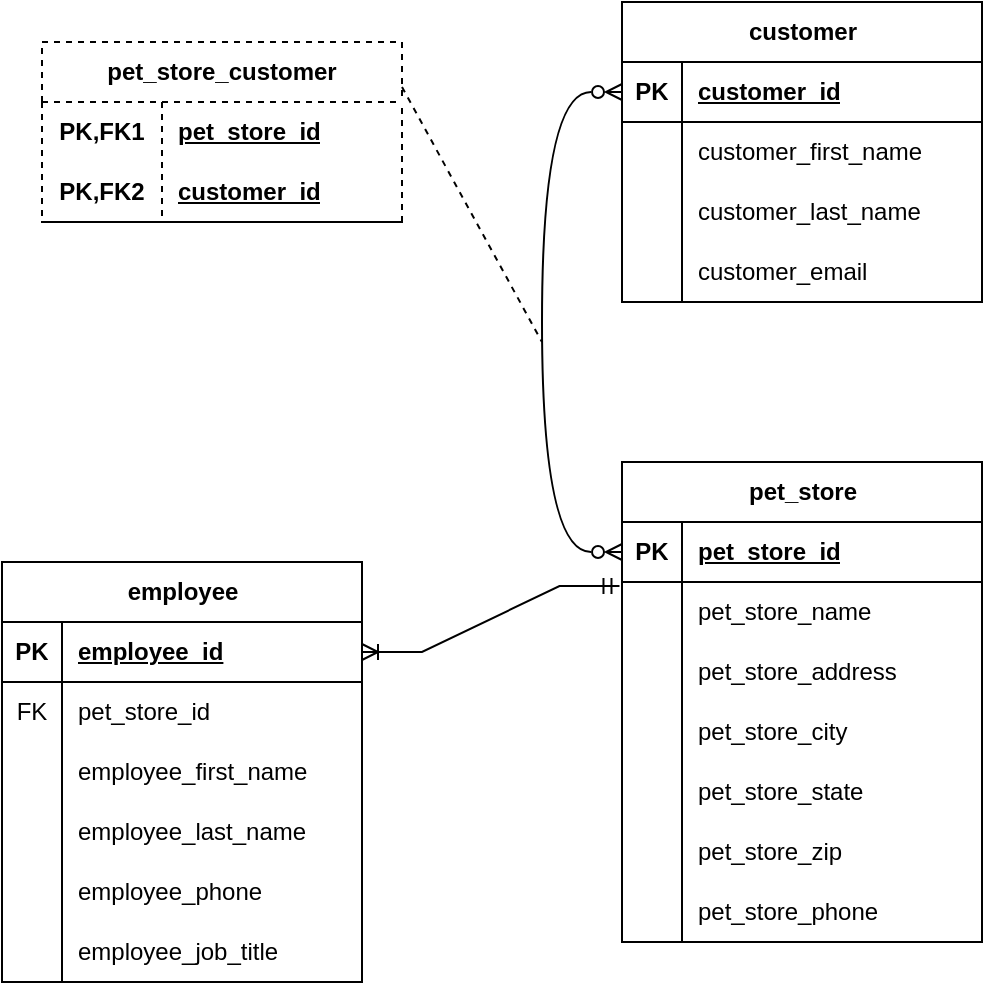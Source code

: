 <mxfile version="21.6.5" type="device">
  <diagram name="Page-1" id="3LHSw6PayXHBZ1cLP2KM">
    <mxGraphModel dx="1050" dy="629" grid="1" gridSize="10" guides="1" tooltips="1" connect="1" arrows="1" fold="1" page="1" pageScale="1" pageWidth="850" pageHeight="1100" math="0" shadow="0">
      <root>
        <mxCell id="0" />
        <mxCell id="1" parent="0" />
        <mxCell id="ho56Y3rEHhANrliBn6EM-1" value="pet_store" style="shape=table;startSize=30;container=1;collapsible=1;childLayout=tableLayout;fixedRows=1;rowLines=0;fontStyle=1;align=center;resizeLast=1;html=1;" vertex="1" parent="1">
          <mxGeometry x="440" y="290" width="180" height="240" as="geometry" />
        </mxCell>
        <mxCell id="ho56Y3rEHhANrliBn6EM-2" value="" style="shape=tableRow;horizontal=0;startSize=0;swimlaneHead=0;swimlaneBody=0;fillColor=none;collapsible=0;dropTarget=0;points=[[0,0.5],[1,0.5]];portConstraint=eastwest;top=0;left=0;right=0;bottom=1;" vertex="1" parent="ho56Y3rEHhANrliBn6EM-1">
          <mxGeometry y="30" width="180" height="30" as="geometry" />
        </mxCell>
        <mxCell id="ho56Y3rEHhANrliBn6EM-3" value="PK" style="shape=partialRectangle;connectable=0;fillColor=none;top=0;left=0;bottom=0;right=0;fontStyle=1;overflow=hidden;whiteSpace=wrap;html=1;" vertex="1" parent="ho56Y3rEHhANrliBn6EM-2">
          <mxGeometry width="30" height="30" as="geometry">
            <mxRectangle width="30" height="30" as="alternateBounds" />
          </mxGeometry>
        </mxCell>
        <mxCell id="ho56Y3rEHhANrliBn6EM-4" value="pet_store_id" style="shape=partialRectangle;connectable=0;fillColor=none;top=0;left=0;bottom=0;right=0;align=left;spacingLeft=6;fontStyle=5;overflow=hidden;whiteSpace=wrap;html=1;" vertex="1" parent="ho56Y3rEHhANrliBn6EM-2">
          <mxGeometry x="30" width="150" height="30" as="geometry">
            <mxRectangle width="150" height="30" as="alternateBounds" />
          </mxGeometry>
        </mxCell>
        <mxCell id="ho56Y3rEHhANrliBn6EM-5" value="" style="shape=tableRow;horizontal=0;startSize=0;swimlaneHead=0;swimlaneBody=0;fillColor=none;collapsible=0;dropTarget=0;points=[[0,0.5],[1,0.5]];portConstraint=eastwest;top=0;left=0;right=0;bottom=0;" vertex="1" parent="ho56Y3rEHhANrliBn6EM-1">
          <mxGeometry y="60" width="180" height="30" as="geometry" />
        </mxCell>
        <mxCell id="ho56Y3rEHhANrliBn6EM-6" value="" style="shape=partialRectangle;connectable=0;fillColor=none;top=0;left=0;bottom=0;right=0;editable=1;overflow=hidden;whiteSpace=wrap;html=1;" vertex="1" parent="ho56Y3rEHhANrliBn6EM-5">
          <mxGeometry width="30" height="30" as="geometry">
            <mxRectangle width="30" height="30" as="alternateBounds" />
          </mxGeometry>
        </mxCell>
        <mxCell id="ho56Y3rEHhANrliBn6EM-7" value="pet_store_name" style="shape=partialRectangle;connectable=0;fillColor=none;top=0;left=0;bottom=0;right=0;align=left;spacingLeft=6;overflow=hidden;whiteSpace=wrap;html=1;" vertex="1" parent="ho56Y3rEHhANrliBn6EM-5">
          <mxGeometry x="30" width="150" height="30" as="geometry">
            <mxRectangle width="150" height="30" as="alternateBounds" />
          </mxGeometry>
        </mxCell>
        <mxCell id="ho56Y3rEHhANrliBn6EM-8" value="" style="shape=tableRow;horizontal=0;startSize=0;swimlaneHead=0;swimlaneBody=0;fillColor=none;collapsible=0;dropTarget=0;points=[[0,0.5],[1,0.5]];portConstraint=eastwest;top=0;left=0;right=0;bottom=0;" vertex="1" parent="ho56Y3rEHhANrliBn6EM-1">
          <mxGeometry y="90" width="180" height="30" as="geometry" />
        </mxCell>
        <mxCell id="ho56Y3rEHhANrliBn6EM-9" value="" style="shape=partialRectangle;connectable=0;fillColor=none;top=0;left=0;bottom=0;right=0;editable=1;overflow=hidden;whiteSpace=wrap;html=1;" vertex="1" parent="ho56Y3rEHhANrliBn6EM-8">
          <mxGeometry width="30" height="30" as="geometry">
            <mxRectangle width="30" height="30" as="alternateBounds" />
          </mxGeometry>
        </mxCell>
        <mxCell id="ho56Y3rEHhANrliBn6EM-10" value="pet_store_address" style="shape=partialRectangle;connectable=0;fillColor=none;top=0;left=0;bottom=0;right=0;align=left;spacingLeft=6;overflow=hidden;whiteSpace=wrap;html=1;" vertex="1" parent="ho56Y3rEHhANrliBn6EM-8">
          <mxGeometry x="30" width="150" height="30" as="geometry">
            <mxRectangle width="150" height="30" as="alternateBounds" />
          </mxGeometry>
        </mxCell>
        <mxCell id="ho56Y3rEHhANrliBn6EM-11" value="" style="shape=tableRow;horizontal=0;startSize=0;swimlaneHead=0;swimlaneBody=0;fillColor=none;collapsible=0;dropTarget=0;points=[[0,0.5],[1,0.5]];portConstraint=eastwest;top=0;left=0;right=0;bottom=0;" vertex="1" parent="ho56Y3rEHhANrliBn6EM-1">
          <mxGeometry y="120" width="180" height="30" as="geometry" />
        </mxCell>
        <mxCell id="ho56Y3rEHhANrliBn6EM-12" value="" style="shape=partialRectangle;connectable=0;fillColor=none;top=0;left=0;bottom=0;right=0;editable=1;overflow=hidden;whiteSpace=wrap;html=1;" vertex="1" parent="ho56Y3rEHhANrliBn6EM-11">
          <mxGeometry width="30" height="30" as="geometry">
            <mxRectangle width="30" height="30" as="alternateBounds" />
          </mxGeometry>
        </mxCell>
        <mxCell id="ho56Y3rEHhANrliBn6EM-13" value="pet_store_city" style="shape=partialRectangle;connectable=0;fillColor=none;top=0;left=0;bottom=0;right=0;align=left;spacingLeft=6;overflow=hidden;whiteSpace=wrap;html=1;" vertex="1" parent="ho56Y3rEHhANrliBn6EM-11">
          <mxGeometry x="30" width="150" height="30" as="geometry">
            <mxRectangle width="150" height="30" as="alternateBounds" />
          </mxGeometry>
        </mxCell>
        <mxCell id="ho56Y3rEHhANrliBn6EM-14" style="shape=tableRow;horizontal=0;startSize=0;swimlaneHead=0;swimlaneBody=0;fillColor=none;collapsible=0;dropTarget=0;points=[[0,0.5],[1,0.5]];portConstraint=eastwest;top=0;left=0;right=0;bottom=0;" vertex="1" parent="ho56Y3rEHhANrliBn6EM-1">
          <mxGeometry y="150" width="180" height="30" as="geometry" />
        </mxCell>
        <mxCell id="ho56Y3rEHhANrliBn6EM-15" style="shape=partialRectangle;connectable=0;fillColor=none;top=0;left=0;bottom=0;right=0;editable=1;overflow=hidden;whiteSpace=wrap;html=1;" vertex="1" parent="ho56Y3rEHhANrliBn6EM-14">
          <mxGeometry width="30" height="30" as="geometry">
            <mxRectangle width="30" height="30" as="alternateBounds" />
          </mxGeometry>
        </mxCell>
        <mxCell id="ho56Y3rEHhANrliBn6EM-16" value="pet_store_state" style="shape=partialRectangle;connectable=0;fillColor=none;top=0;left=0;bottom=0;right=0;align=left;spacingLeft=6;overflow=hidden;whiteSpace=wrap;html=1;" vertex="1" parent="ho56Y3rEHhANrliBn6EM-14">
          <mxGeometry x="30" width="150" height="30" as="geometry">
            <mxRectangle width="150" height="30" as="alternateBounds" />
          </mxGeometry>
        </mxCell>
        <mxCell id="ho56Y3rEHhANrliBn6EM-20" style="shape=tableRow;horizontal=0;startSize=0;swimlaneHead=0;swimlaneBody=0;fillColor=none;collapsible=0;dropTarget=0;points=[[0,0.5],[1,0.5]];portConstraint=eastwest;top=0;left=0;right=0;bottom=0;" vertex="1" parent="ho56Y3rEHhANrliBn6EM-1">
          <mxGeometry y="180" width="180" height="30" as="geometry" />
        </mxCell>
        <mxCell id="ho56Y3rEHhANrliBn6EM-21" style="shape=partialRectangle;connectable=0;fillColor=none;top=0;left=0;bottom=0;right=0;editable=1;overflow=hidden;whiteSpace=wrap;html=1;" vertex="1" parent="ho56Y3rEHhANrliBn6EM-20">
          <mxGeometry width="30" height="30" as="geometry">
            <mxRectangle width="30" height="30" as="alternateBounds" />
          </mxGeometry>
        </mxCell>
        <mxCell id="ho56Y3rEHhANrliBn6EM-22" value="pet_store_zip" style="shape=partialRectangle;connectable=0;fillColor=none;top=0;left=0;bottom=0;right=0;align=left;spacingLeft=6;overflow=hidden;whiteSpace=wrap;html=1;" vertex="1" parent="ho56Y3rEHhANrliBn6EM-20">
          <mxGeometry x="30" width="150" height="30" as="geometry">
            <mxRectangle width="150" height="30" as="alternateBounds" />
          </mxGeometry>
        </mxCell>
        <mxCell id="ho56Y3rEHhANrliBn6EM-17" style="shape=tableRow;horizontal=0;startSize=0;swimlaneHead=0;swimlaneBody=0;fillColor=none;collapsible=0;dropTarget=0;points=[[0,0.5],[1,0.5]];portConstraint=eastwest;top=0;left=0;right=0;bottom=0;" vertex="1" parent="ho56Y3rEHhANrliBn6EM-1">
          <mxGeometry y="210" width="180" height="30" as="geometry" />
        </mxCell>
        <mxCell id="ho56Y3rEHhANrliBn6EM-18" style="shape=partialRectangle;connectable=0;fillColor=none;top=0;left=0;bottom=0;right=0;editable=1;overflow=hidden;whiteSpace=wrap;html=1;" vertex="1" parent="ho56Y3rEHhANrliBn6EM-17">
          <mxGeometry width="30" height="30" as="geometry">
            <mxRectangle width="30" height="30" as="alternateBounds" />
          </mxGeometry>
        </mxCell>
        <mxCell id="ho56Y3rEHhANrliBn6EM-19" value="pet_store_phone" style="shape=partialRectangle;connectable=0;fillColor=none;top=0;left=0;bottom=0;right=0;align=left;spacingLeft=6;overflow=hidden;whiteSpace=wrap;html=1;" vertex="1" parent="ho56Y3rEHhANrliBn6EM-17">
          <mxGeometry x="30" width="150" height="30" as="geometry">
            <mxRectangle width="150" height="30" as="alternateBounds" />
          </mxGeometry>
        </mxCell>
        <mxCell id="ho56Y3rEHhANrliBn6EM-23" value="employee" style="shape=table;startSize=30;container=1;collapsible=1;childLayout=tableLayout;fixedRows=1;rowLines=0;fontStyle=1;align=center;resizeLast=1;html=1;" vertex="1" parent="1">
          <mxGeometry x="130" y="340" width="180" height="210" as="geometry" />
        </mxCell>
        <mxCell id="ho56Y3rEHhANrliBn6EM-24" value="" style="shape=tableRow;horizontal=0;startSize=0;swimlaneHead=0;swimlaneBody=0;fillColor=none;collapsible=0;dropTarget=0;points=[[0,0.5],[1,0.5]];portConstraint=eastwest;top=0;left=0;right=0;bottom=1;" vertex="1" parent="ho56Y3rEHhANrliBn6EM-23">
          <mxGeometry y="30" width="180" height="30" as="geometry" />
        </mxCell>
        <mxCell id="ho56Y3rEHhANrliBn6EM-25" value="PK" style="shape=partialRectangle;connectable=0;fillColor=none;top=0;left=0;bottom=0;right=0;fontStyle=1;overflow=hidden;whiteSpace=wrap;html=1;" vertex="1" parent="ho56Y3rEHhANrliBn6EM-24">
          <mxGeometry width="30" height="30" as="geometry">
            <mxRectangle width="30" height="30" as="alternateBounds" />
          </mxGeometry>
        </mxCell>
        <mxCell id="ho56Y3rEHhANrliBn6EM-26" value="employee_id" style="shape=partialRectangle;connectable=0;fillColor=none;top=0;left=0;bottom=0;right=0;align=left;spacingLeft=6;fontStyle=5;overflow=hidden;whiteSpace=wrap;html=1;" vertex="1" parent="ho56Y3rEHhANrliBn6EM-24">
          <mxGeometry x="30" width="150" height="30" as="geometry">
            <mxRectangle width="150" height="30" as="alternateBounds" />
          </mxGeometry>
        </mxCell>
        <mxCell id="ho56Y3rEHhANrliBn6EM-27" value="" style="shape=tableRow;horizontal=0;startSize=0;swimlaneHead=0;swimlaneBody=0;fillColor=none;collapsible=0;dropTarget=0;points=[[0,0.5],[1,0.5]];portConstraint=eastwest;top=0;left=0;right=0;bottom=0;" vertex="1" parent="ho56Y3rEHhANrliBn6EM-23">
          <mxGeometry y="60" width="180" height="30" as="geometry" />
        </mxCell>
        <mxCell id="ho56Y3rEHhANrliBn6EM-28" value="FK" style="shape=partialRectangle;connectable=0;fillColor=none;top=0;left=0;bottom=0;right=0;editable=1;overflow=hidden;whiteSpace=wrap;html=1;" vertex="1" parent="ho56Y3rEHhANrliBn6EM-27">
          <mxGeometry width="30" height="30" as="geometry">
            <mxRectangle width="30" height="30" as="alternateBounds" />
          </mxGeometry>
        </mxCell>
        <mxCell id="ho56Y3rEHhANrliBn6EM-29" value="pet_store_id" style="shape=partialRectangle;connectable=0;fillColor=none;top=0;left=0;bottom=0;right=0;align=left;spacingLeft=6;overflow=hidden;whiteSpace=wrap;html=1;" vertex="1" parent="ho56Y3rEHhANrliBn6EM-27">
          <mxGeometry x="30" width="150" height="30" as="geometry">
            <mxRectangle width="150" height="30" as="alternateBounds" />
          </mxGeometry>
        </mxCell>
        <mxCell id="ho56Y3rEHhANrliBn6EM-30" value="" style="shape=tableRow;horizontal=0;startSize=0;swimlaneHead=0;swimlaneBody=0;fillColor=none;collapsible=0;dropTarget=0;points=[[0,0.5],[1,0.5]];portConstraint=eastwest;top=0;left=0;right=0;bottom=0;" vertex="1" parent="ho56Y3rEHhANrliBn6EM-23">
          <mxGeometry y="90" width="180" height="30" as="geometry" />
        </mxCell>
        <mxCell id="ho56Y3rEHhANrliBn6EM-31" value="" style="shape=partialRectangle;connectable=0;fillColor=none;top=0;left=0;bottom=0;right=0;editable=1;overflow=hidden;whiteSpace=wrap;html=1;" vertex="1" parent="ho56Y3rEHhANrliBn6EM-30">
          <mxGeometry width="30" height="30" as="geometry">
            <mxRectangle width="30" height="30" as="alternateBounds" />
          </mxGeometry>
        </mxCell>
        <mxCell id="ho56Y3rEHhANrliBn6EM-32" value="employee_first_name" style="shape=partialRectangle;connectable=0;fillColor=none;top=0;left=0;bottom=0;right=0;align=left;spacingLeft=6;overflow=hidden;whiteSpace=wrap;html=1;" vertex="1" parent="ho56Y3rEHhANrliBn6EM-30">
          <mxGeometry x="30" width="150" height="30" as="geometry">
            <mxRectangle width="150" height="30" as="alternateBounds" />
          </mxGeometry>
        </mxCell>
        <mxCell id="ho56Y3rEHhANrliBn6EM-33" value="" style="shape=tableRow;horizontal=0;startSize=0;swimlaneHead=0;swimlaneBody=0;fillColor=none;collapsible=0;dropTarget=0;points=[[0,0.5],[1,0.5]];portConstraint=eastwest;top=0;left=0;right=0;bottom=0;" vertex="1" parent="ho56Y3rEHhANrliBn6EM-23">
          <mxGeometry y="120" width="180" height="30" as="geometry" />
        </mxCell>
        <mxCell id="ho56Y3rEHhANrliBn6EM-34" value="" style="shape=partialRectangle;connectable=0;fillColor=none;top=0;left=0;bottom=0;right=0;editable=1;overflow=hidden;whiteSpace=wrap;html=1;" vertex="1" parent="ho56Y3rEHhANrliBn6EM-33">
          <mxGeometry width="30" height="30" as="geometry">
            <mxRectangle width="30" height="30" as="alternateBounds" />
          </mxGeometry>
        </mxCell>
        <mxCell id="ho56Y3rEHhANrliBn6EM-35" value="employee_last_name" style="shape=partialRectangle;connectable=0;fillColor=none;top=0;left=0;bottom=0;right=0;align=left;spacingLeft=6;overflow=hidden;whiteSpace=wrap;html=1;" vertex="1" parent="ho56Y3rEHhANrliBn6EM-33">
          <mxGeometry x="30" width="150" height="30" as="geometry">
            <mxRectangle width="150" height="30" as="alternateBounds" />
          </mxGeometry>
        </mxCell>
        <mxCell id="ho56Y3rEHhANrliBn6EM-36" style="shape=tableRow;horizontal=0;startSize=0;swimlaneHead=0;swimlaneBody=0;fillColor=none;collapsible=0;dropTarget=0;points=[[0,0.5],[1,0.5]];portConstraint=eastwest;top=0;left=0;right=0;bottom=0;" vertex="1" parent="ho56Y3rEHhANrliBn6EM-23">
          <mxGeometry y="150" width="180" height="30" as="geometry" />
        </mxCell>
        <mxCell id="ho56Y3rEHhANrliBn6EM-37" style="shape=partialRectangle;connectable=0;fillColor=none;top=0;left=0;bottom=0;right=0;editable=1;overflow=hidden;whiteSpace=wrap;html=1;" vertex="1" parent="ho56Y3rEHhANrliBn6EM-36">
          <mxGeometry width="30" height="30" as="geometry">
            <mxRectangle width="30" height="30" as="alternateBounds" />
          </mxGeometry>
        </mxCell>
        <mxCell id="ho56Y3rEHhANrliBn6EM-38" value="employee_phone" style="shape=partialRectangle;connectable=0;fillColor=none;top=0;left=0;bottom=0;right=0;align=left;spacingLeft=6;overflow=hidden;whiteSpace=wrap;html=1;" vertex="1" parent="ho56Y3rEHhANrliBn6EM-36">
          <mxGeometry x="30" width="150" height="30" as="geometry">
            <mxRectangle width="150" height="30" as="alternateBounds" />
          </mxGeometry>
        </mxCell>
        <mxCell id="ho56Y3rEHhANrliBn6EM-39" style="shape=tableRow;horizontal=0;startSize=0;swimlaneHead=0;swimlaneBody=0;fillColor=none;collapsible=0;dropTarget=0;points=[[0,0.5],[1,0.5]];portConstraint=eastwest;top=0;left=0;right=0;bottom=0;" vertex="1" parent="ho56Y3rEHhANrliBn6EM-23">
          <mxGeometry y="180" width="180" height="30" as="geometry" />
        </mxCell>
        <mxCell id="ho56Y3rEHhANrliBn6EM-40" style="shape=partialRectangle;connectable=0;fillColor=none;top=0;left=0;bottom=0;right=0;editable=1;overflow=hidden;whiteSpace=wrap;html=1;" vertex="1" parent="ho56Y3rEHhANrliBn6EM-39">
          <mxGeometry width="30" height="30" as="geometry">
            <mxRectangle width="30" height="30" as="alternateBounds" />
          </mxGeometry>
        </mxCell>
        <mxCell id="ho56Y3rEHhANrliBn6EM-41" value="employee_job_title" style="shape=partialRectangle;connectable=0;fillColor=none;top=0;left=0;bottom=0;right=0;align=left;spacingLeft=6;overflow=hidden;whiteSpace=wrap;html=1;" vertex="1" parent="ho56Y3rEHhANrliBn6EM-39">
          <mxGeometry x="30" width="150" height="30" as="geometry">
            <mxRectangle width="150" height="30" as="alternateBounds" />
          </mxGeometry>
        </mxCell>
        <mxCell id="ho56Y3rEHhANrliBn6EM-42" value="customer" style="shape=table;startSize=30;container=1;collapsible=1;childLayout=tableLayout;fixedRows=1;rowLines=0;fontStyle=1;align=center;resizeLast=1;html=1;" vertex="1" parent="1">
          <mxGeometry x="440" y="60" width="180" height="150" as="geometry" />
        </mxCell>
        <mxCell id="ho56Y3rEHhANrliBn6EM-43" value="" style="shape=tableRow;horizontal=0;startSize=0;swimlaneHead=0;swimlaneBody=0;fillColor=none;collapsible=0;dropTarget=0;points=[[0,0.5],[1,0.5]];portConstraint=eastwest;top=0;left=0;right=0;bottom=1;" vertex="1" parent="ho56Y3rEHhANrliBn6EM-42">
          <mxGeometry y="30" width="180" height="30" as="geometry" />
        </mxCell>
        <mxCell id="ho56Y3rEHhANrliBn6EM-44" value="PK" style="shape=partialRectangle;connectable=0;fillColor=none;top=0;left=0;bottom=0;right=0;fontStyle=1;overflow=hidden;whiteSpace=wrap;html=1;" vertex="1" parent="ho56Y3rEHhANrliBn6EM-43">
          <mxGeometry width="30" height="30" as="geometry">
            <mxRectangle width="30" height="30" as="alternateBounds" />
          </mxGeometry>
        </mxCell>
        <mxCell id="ho56Y3rEHhANrliBn6EM-45" value="customer_id" style="shape=partialRectangle;connectable=0;fillColor=none;top=0;left=0;bottom=0;right=0;align=left;spacingLeft=6;fontStyle=5;overflow=hidden;whiteSpace=wrap;html=1;" vertex="1" parent="ho56Y3rEHhANrliBn6EM-43">
          <mxGeometry x="30" width="150" height="30" as="geometry">
            <mxRectangle width="150" height="30" as="alternateBounds" />
          </mxGeometry>
        </mxCell>
        <mxCell id="ho56Y3rEHhANrliBn6EM-46" value="" style="shape=tableRow;horizontal=0;startSize=0;swimlaneHead=0;swimlaneBody=0;fillColor=none;collapsible=0;dropTarget=0;points=[[0,0.5],[1,0.5]];portConstraint=eastwest;top=0;left=0;right=0;bottom=0;" vertex="1" parent="ho56Y3rEHhANrliBn6EM-42">
          <mxGeometry y="60" width="180" height="30" as="geometry" />
        </mxCell>
        <mxCell id="ho56Y3rEHhANrliBn6EM-47" value="" style="shape=partialRectangle;connectable=0;fillColor=none;top=0;left=0;bottom=0;right=0;editable=1;overflow=hidden;whiteSpace=wrap;html=1;" vertex="1" parent="ho56Y3rEHhANrliBn6EM-46">
          <mxGeometry width="30" height="30" as="geometry">
            <mxRectangle width="30" height="30" as="alternateBounds" />
          </mxGeometry>
        </mxCell>
        <mxCell id="ho56Y3rEHhANrliBn6EM-48" value="customer_first_name" style="shape=partialRectangle;connectable=0;fillColor=none;top=0;left=0;bottom=0;right=0;align=left;spacingLeft=6;overflow=hidden;whiteSpace=wrap;html=1;" vertex="1" parent="ho56Y3rEHhANrliBn6EM-46">
          <mxGeometry x="30" width="150" height="30" as="geometry">
            <mxRectangle width="150" height="30" as="alternateBounds" />
          </mxGeometry>
        </mxCell>
        <mxCell id="ho56Y3rEHhANrliBn6EM-49" value="" style="shape=tableRow;horizontal=0;startSize=0;swimlaneHead=0;swimlaneBody=0;fillColor=none;collapsible=0;dropTarget=0;points=[[0,0.5],[1,0.5]];portConstraint=eastwest;top=0;left=0;right=0;bottom=0;" vertex="1" parent="ho56Y3rEHhANrliBn6EM-42">
          <mxGeometry y="90" width="180" height="30" as="geometry" />
        </mxCell>
        <mxCell id="ho56Y3rEHhANrliBn6EM-50" value="" style="shape=partialRectangle;connectable=0;fillColor=none;top=0;left=0;bottom=0;right=0;editable=1;overflow=hidden;whiteSpace=wrap;html=1;" vertex="1" parent="ho56Y3rEHhANrliBn6EM-49">
          <mxGeometry width="30" height="30" as="geometry">
            <mxRectangle width="30" height="30" as="alternateBounds" />
          </mxGeometry>
        </mxCell>
        <mxCell id="ho56Y3rEHhANrliBn6EM-51" value="customer_last_name" style="shape=partialRectangle;connectable=0;fillColor=none;top=0;left=0;bottom=0;right=0;align=left;spacingLeft=6;overflow=hidden;whiteSpace=wrap;html=1;" vertex="1" parent="ho56Y3rEHhANrliBn6EM-49">
          <mxGeometry x="30" width="150" height="30" as="geometry">
            <mxRectangle width="150" height="30" as="alternateBounds" />
          </mxGeometry>
        </mxCell>
        <mxCell id="ho56Y3rEHhANrliBn6EM-52" value="" style="shape=tableRow;horizontal=0;startSize=0;swimlaneHead=0;swimlaneBody=0;fillColor=none;collapsible=0;dropTarget=0;points=[[0,0.5],[1,0.5]];portConstraint=eastwest;top=0;left=0;right=0;bottom=0;" vertex="1" parent="ho56Y3rEHhANrliBn6EM-42">
          <mxGeometry y="120" width="180" height="30" as="geometry" />
        </mxCell>
        <mxCell id="ho56Y3rEHhANrliBn6EM-53" value="" style="shape=partialRectangle;connectable=0;fillColor=none;top=0;left=0;bottom=0;right=0;editable=1;overflow=hidden;whiteSpace=wrap;html=1;" vertex="1" parent="ho56Y3rEHhANrliBn6EM-52">
          <mxGeometry width="30" height="30" as="geometry">
            <mxRectangle width="30" height="30" as="alternateBounds" />
          </mxGeometry>
        </mxCell>
        <mxCell id="ho56Y3rEHhANrliBn6EM-54" value="customer_email" style="shape=partialRectangle;connectable=0;fillColor=none;top=0;left=0;bottom=0;right=0;align=left;spacingLeft=6;overflow=hidden;whiteSpace=wrap;html=1;" vertex="1" parent="ho56Y3rEHhANrliBn6EM-52">
          <mxGeometry x="30" width="150" height="30" as="geometry">
            <mxRectangle width="150" height="30" as="alternateBounds" />
          </mxGeometry>
        </mxCell>
        <mxCell id="ho56Y3rEHhANrliBn6EM-68" value="pet_store_customer" style="shape=table;startSize=30;container=1;collapsible=1;childLayout=tableLayout;fixedRows=1;rowLines=0;fontStyle=1;align=center;resizeLast=1;html=1;whiteSpace=wrap;dashed=1;" vertex="1" parent="1">
          <mxGeometry x="150" y="80" width="180" height="90" as="geometry" />
        </mxCell>
        <mxCell id="ho56Y3rEHhANrliBn6EM-69" value="" style="shape=tableRow;horizontal=0;startSize=0;swimlaneHead=0;swimlaneBody=0;fillColor=none;collapsible=0;dropTarget=0;points=[[0,0.5],[1,0.5]];portConstraint=eastwest;top=0;left=0;right=0;bottom=0;html=1;" vertex="1" parent="ho56Y3rEHhANrliBn6EM-68">
          <mxGeometry y="30" width="180" height="30" as="geometry" />
        </mxCell>
        <mxCell id="ho56Y3rEHhANrliBn6EM-70" value="PK,FK1" style="shape=partialRectangle;connectable=0;fillColor=none;top=0;left=0;bottom=0;right=0;fontStyle=1;overflow=hidden;html=1;whiteSpace=wrap;" vertex="1" parent="ho56Y3rEHhANrliBn6EM-69">
          <mxGeometry width="60" height="30" as="geometry">
            <mxRectangle width="60" height="30" as="alternateBounds" />
          </mxGeometry>
        </mxCell>
        <mxCell id="ho56Y3rEHhANrliBn6EM-71" value="pet_store_id" style="shape=partialRectangle;connectable=0;fillColor=none;top=0;left=0;bottom=0;right=0;align=left;spacingLeft=6;fontStyle=5;overflow=hidden;html=1;whiteSpace=wrap;" vertex="1" parent="ho56Y3rEHhANrliBn6EM-69">
          <mxGeometry x="60" width="120" height="30" as="geometry">
            <mxRectangle width="120" height="30" as="alternateBounds" />
          </mxGeometry>
        </mxCell>
        <mxCell id="ho56Y3rEHhANrliBn6EM-72" value="" style="shape=tableRow;horizontal=0;startSize=0;swimlaneHead=0;swimlaneBody=0;fillColor=none;collapsible=0;dropTarget=0;points=[[0,0.5],[1,0.5]];portConstraint=eastwest;top=0;left=0;right=0;bottom=1;html=1;" vertex="1" parent="ho56Y3rEHhANrliBn6EM-68">
          <mxGeometry y="60" width="180" height="30" as="geometry" />
        </mxCell>
        <mxCell id="ho56Y3rEHhANrliBn6EM-73" value="PK,FK2" style="shape=partialRectangle;connectable=0;fillColor=none;top=0;left=0;bottom=0;right=0;fontStyle=1;overflow=hidden;html=1;whiteSpace=wrap;" vertex="1" parent="ho56Y3rEHhANrliBn6EM-72">
          <mxGeometry width="60" height="30" as="geometry">
            <mxRectangle width="60" height="30" as="alternateBounds" />
          </mxGeometry>
        </mxCell>
        <mxCell id="ho56Y3rEHhANrliBn6EM-74" value="customer_id" style="shape=partialRectangle;connectable=0;fillColor=none;top=0;left=0;bottom=0;right=0;align=left;spacingLeft=6;fontStyle=5;overflow=hidden;html=1;whiteSpace=wrap;" vertex="1" parent="ho56Y3rEHhANrliBn6EM-72">
          <mxGeometry x="60" width="120" height="30" as="geometry">
            <mxRectangle width="120" height="30" as="alternateBounds" />
          </mxGeometry>
        </mxCell>
        <mxCell id="ho56Y3rEHhANrliBn6EM-84" value="" style="edgeStyle=orthogonalEdgeStyle;fontSize=12;html=1;endArrow=ERzeroToMany;endFill=0;rounded=0;entryX=0;entryY=0.5;entryDx=0;entryDy=0;exitX=0;exitY=0.5;exitDx=0;exitDy=0;curved=1;startArrow=ERzeroToMany;startFill=0;" edge="1" parent="1" source="ho56Y3rEHhANrliBn6EM-2" target="ho56Y3rEHhANrliBn6EM-43">
          <mxGeometry width="100" height="100" relative="1" as="geometry">
            <mxPoint x="310" y="310" as="sourcePoint" />
            <mxPoint x="410" y="210" as="targetPoint" />
            <Array as="points">
              <mxPoint x="400" y="335" />
              <mxPoint x="400" y="105" />
            </Array>
          </mxGeometry>
        </mxCell>
        <mxCell id="ho56Y3rEHhANrliBn6EM-85" value="" style="edgeStyle=entityRelationEdgeStyle;fontSize=12;html=1;endArrow=ERmandOne;endFill=0;rounded=0;exitX=1;exitY=0.5;exitDx=0;exitDy=0;entryX=-0.007;entryY=0.067;entryDx=0;entryDy=0;entryPerimeter=0;startArrow=ERoneToMany;startFill=0;" edge="1" parent="1" source="ho56Y3rEHhANrliBn6EM-24" target="ho56Y3rEHhANrliBn6EM-5">
          <mxGeometry width="100" height="100" relative="1" as="geometry">
            <mxPoint x="320" y="490" as="sourcePoint" />
            <mxPoint x="420" y="390" as="targetPoint" />
          </mxGeometry>
        </mxCell>
        <mxCell id="ho56Y3rEHhANrliBn6EM-86" value="" style="endArrow=none;html=1;rounded=0;exitX=1;exitY=0.25;exitDx=0;exitDy=0;dashed=1;" edge="1" parent="1" source="ho56Y3rEHhANrliBn6EM-68">
          <mxGeometry relative="1" as="geometry">
            <mxPoint x="190" y="250" as="sourcePoint" />
            <mxPoint x="400" y="230" as="targetPoint" />
          </mxGeometry>
        </mxCell>
      </root>
    </mxGraphModel>
  </diagram>
</mxfile>
